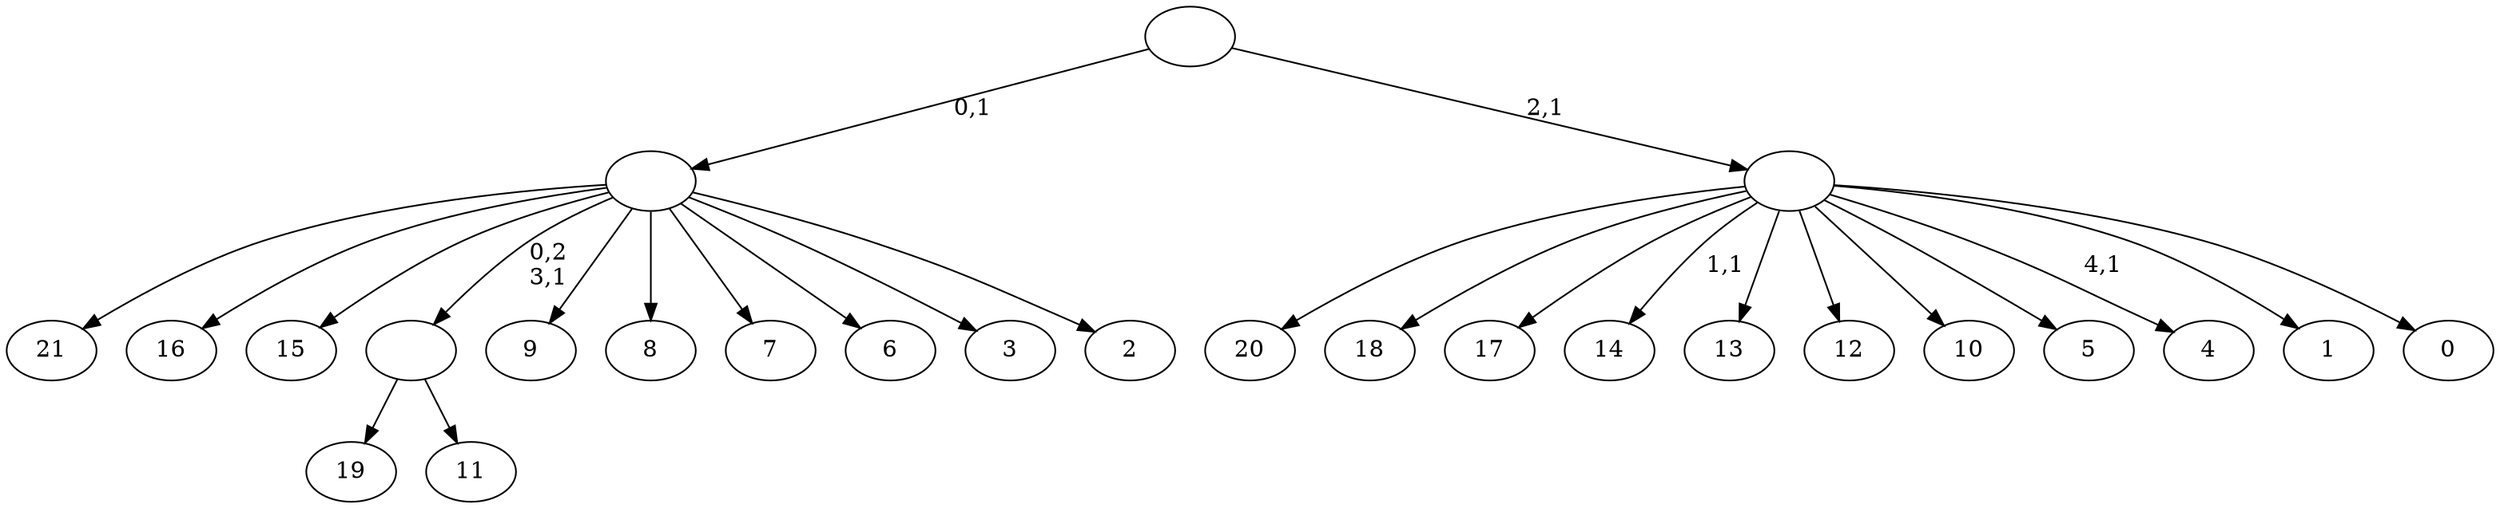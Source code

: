 digraph T {
	27 [label="21"]
	26 [label="20"]
	25 [label="19"]
	24 [label="18"]
	23 [label="17"]
	22 [label="16"]
	21 [label="15"]
	20 [label="14"]
	18 [label="13"]
	17 [label="12"]
	16 [label="11"]
	15 [label=""]
	14 [label="10"]
	13 [label="9"]
	12 [label="8"]
	11 [label="7"]
	10 [label="6"]
	9 [label="5"]
	8 [label="4"]
	6 [label="3"]
	5 [label="2"]
	4 [label=""]
	3 [label="1"]
	2 [label="0"]
	1 [label=""]
	0 [label=""]
	15 -> 25 [label=""]
	15 -> 16 [label=""]
	4 -> 27 [label=""]
	4 -> 22 [label=""]
	4 -> 21 [label=""]
	4 -> 15 [label="0,2\n3,1"]
	4 -> 13 [label=""]
	4 -> 12 [label=""]
	4 -> 11 [label=""]
	4 -> 10 [label=""]
	4 -> 6 [label=""]
	4 -> 5 [label=""]
	1 -> 8 [label="4,1"]
	1 -> 20 [label="1,1"]
	1 -> 26 [label=""]
	1 -> 24 [label=""]
	1 -> 23 [label=""]
	1 -> 18 [label=""]
	1 -> 17 [label=""]
	1 -> 14 [label=""]
	1 -> 9 [label=""]
	1 -> 3 [label=""]
	1 -> 2 [label=""]
	0 -> 4 [label="0,1"]
	0 -> 1 [label="2,1"]
}
